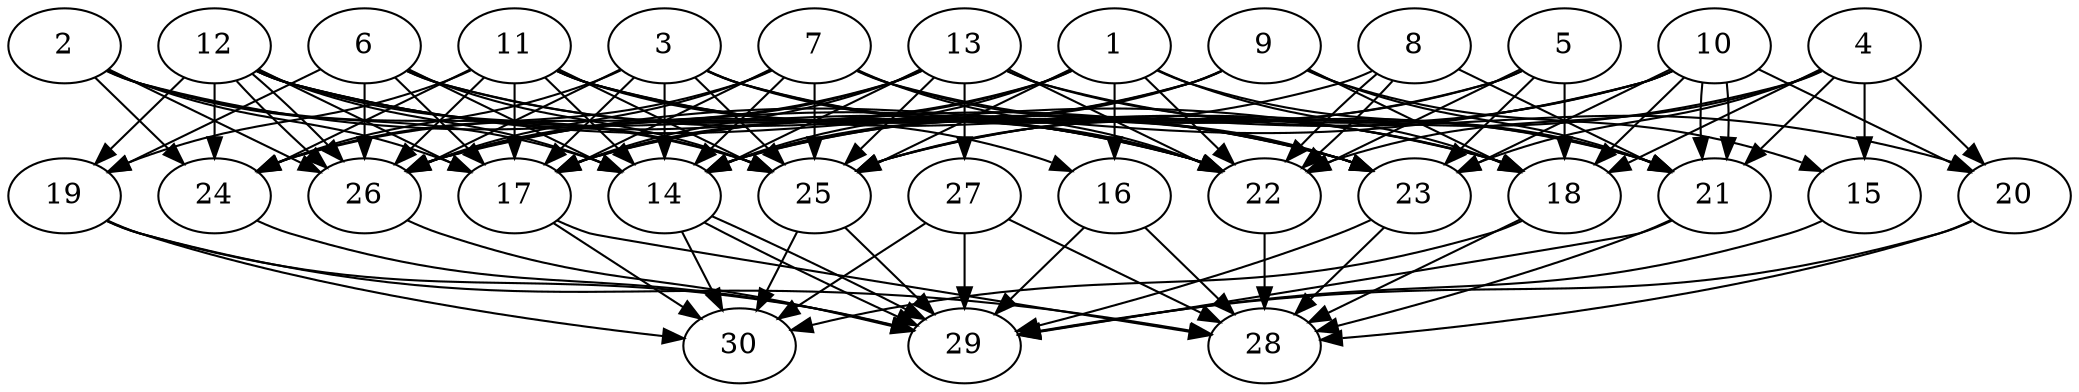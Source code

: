 // DAG automatically generated by daggen at Thu Oct  3 14:04:19 2019
// ./daggen --dot -n 30 --ccr 0.4 --fat 0.9 --regular 0.5 --density 0.9 --mindata 5242880 --maxdata 52428800 
digraph G {
  1 [size="128499200", alpha="0.19", expect_size="51399680"] 
  1 -> 14 [size ="51399680"]
  1 -> 16 [size ="51399680"]
  1 -> 17 [size ="51399680"]
  1 -> 18 [size ="51399680"]
  1 -> 21 [size ="51399680"]
  1 -> 22 [size ="51399680"]
  1 -> 25 [size ="51399680"]
  1 -> 26 [size ="51399680"]
  2 [size="55390720", alpha="0.17", expect_size="22156288"] 
  2 -> 14 [size ="22156288"]
  2 -> 17 [size ="22156288"]
  2 -> 22 [size ="22156288"]
  2 -> 24 [size ="22156288"]
  2 -> 25 [size ="22156288"]
  2 -> 26 [size ="22156288"]
  3 [size="119193600", alpha="0.15", expect_size="47677440"] 
  3 -> 14 [size ="47677440"]
  3 -> 17 [size ="47677440"]
  3 -> 18 [size ="47677440"]
  3 -> 22 [size ="47677440"]
  3 -> 23 [size ="47677440"]
  3 -> 24 [size ="47677440"]
  3 -> 25 [size ="47677440"]
  3 -> 26 [size ="47677440"]
  4 [size="63326720", alpha="0.17", expect_size="25330688"] 
  4 -> 15 [size ="25330688"]
  4 -> 18 [size ="25330688"]
  4 -> 20 [size ="25330688"]
  4 -> 21 [size ="25330688"]
  4 -> 22 [size ="25330688"]
  4 -> 23 [size ="25330688"]
  4 -> 25 [size ="25330688"]
  5 [size="68641280", alpha="0.13", expect_size="27456512"] 
  5 -> 14 [size ="27456512"]
  5 -> 18 [size ="27456512"]
  5 -> 22 [size ="27456512"]
  5 -> 23 [size ="27456512"]
  5 -> 25 [size ="27456512"]
  6 [size="28935680", alpha="0.04", expect_size="11574272"] 
  6 -> 14 [size ="11574272"]
  6 -> 17 [size ="11574272"]
  6 -> 19 [size ="11574272"]
  6 -> 22 [size ="11574272"]
  6 -> 23 [size ="11574272"]
  6 -> 25 [size ="11574272"]
  6 -> 26 [size ="11574272"]
  7 [size="30694400", alpha="0.17", expect_size="12277760"] 
  7 -> 14 [size ="12277760"]
  7 -> 17 [size ="12277760"]
  7 -> 21 [size ="12277760"]
  7 -> 22 [size ="12277760"]
  7 -> 23 [size ="12277760"]
  7 -> 24 [size ="12277760"]
  7 -> 25 [size ="12277760"]
  7 -> 26 [size ="12277760"]
  8 [size="53399040", alpha="0.00", expect_size="21359616"] 
  8 -> 17 [size ="21359616"]
  8 -> 21 [size ="21359616"]
  8 -> 22 [size ="21359616"]
  8 -> 22 [size ="21359616"]
  9 [size="126832640", alpha="0.09", expect_size="50733056"] 
  9 -> 14 [size ="50733056"]
  9 -> 15 [size ="50733056"]
  9 -> 17 [size ="50733056"]
  9 -> 18 [size ="50733056"]
  9 -> 21 [size ="50733056"]
  9 -> 26 [size ="50733056"]
  10 [size="56017920", alpha="0.13", expect_size="22407168"] 
  10 -> 14 [size ="22407168"]
  10 -> 18 [size ="22407168"]
  10 -> 20 [size ="22407168"]
  10 -> 21 [size ="22407168"]
  10 -> 21 [size ="22407168"]
  10 -> 23 [size ="22407168"]
  10 -> 25 [size ="22407168"]
  10 -> 26 [size ="22407168"]
  11 [size="19064320", alpha="0.01", expect_size="7625728"] 
  11 -> 14 [size ="7625728"]
  11 -> 16 [size ="7625728"]
  11 -> 17 [size ="7625728"]
  11 -> 18 [size ="7625728"]
  11 -> 19 [size ="7625728"]
  11 -> 22 [size ="7625728"]
  11 -> 23 [size ="7625728"]
  11 -> 24 [size ="7625728"]
  11 -> 25 [size ="7625728"]
  11 -> 26 [size ="7625728"]
  12 [size="15605760", alpha="0.17", expect_size="6242304"] 
  12 -> 14 [size ="6242304"]
  12 -> 17 [size ="6242304"]
  12 -> 18 [size ="6242304"]
  12 -> 19 [size ="6242304"]
  12 -> 22 [size ="6242304"]
  12 -> 23 [size ="6242304"]
  12 -> 24 [size ="6242304"]
  12 -> 25 [size ="6242304"]
  12 -> 26 [size ="6242304"]
  12 -> 26 [size ="6242304"]
  13 [size="114096640", alpha="0.10", expect_size="45638656"] 
  13 -> 14 [size ="45638656"]
  13 -> 17 [size ="45638656"]
  13 -> 20 [size ="45638656"]
  13 -> 21 [size ="45638656"]
  13 -> 22 [size ="45638656"]
  13 -> 24 [size ="45638656"]
  13 -> 25 [size ="45638656"]
  13 -> 26 [size ="45638656"]
  13 -> 27 [size ="45638656"]
  14 [size="87083520", alpha="0.19", expect_size="34833408"] 
  14 -> 29 [size ="34833408"]
  14 -> 29 [size ="34833408"]
  14 -> 30 [size ="34833408"]
  15 [size="70504960", alpha="0.09", expect_size="28201984"] 
  15 -> 29 [size ="28201984"]
  16 [size="29688320", alpha="0.17", expect_size="11875328"] 
  16 -> 28 [size ="11875328"]
  16 -> 29 [size ="11875328"]
  17 [size="51883520", alpha="0.04", expect_size="20753408"] 
  17 -> 28 [size ="20753408"]
  17 -> 30 [size ="20753408"]
  18 [size="33026560", alpha="0.08", expect_size="13210624"] 
  18 -> 28 [size ="13210624"]
  18 -> 30 [size ="13210624"]
  19 [size="33280000", alpha="0.07", expect_size="13312000"] 
  19 -> 28 [size ="13312000"]
  19 -> 29 [size ="13312000"]
  19 -> 30 [size ="13312000"]
  20 [size="84851200", alpha="0.09", expect_size="33940480"] 
  20 -> 28 [size ="33940480"]
  20 -> 29 [size ="33940480"]
  21 [size="43217920", alpha="0.11", expect_size="17287168"] 
  21 -> 28 [size ="17287168"]
  21 -> 29 [size ="17287168"]
  22 [size="47070720", alpha="0.00", expect_size="18828288"] 
  22 -> 28 [size ="18828288"]
  23 [size="31511040", alpha="0.08", expect_size="12604416"] 
  23 -> 28 [size ="12604416"]
  23 -> 29 [size ="12604416"]
  24 [size="90938880", alpha="0.03", expect_size="36375552"] 
  24 -> 29 [size ="36375552"]
  25 [size="84364800", alpha="0.08", expect_size="33745920"] 
  25 -> 29 [size ="33745920"]
  25 -> 30 [size ="33745920"]
  26 [size="17556480", alpha="0.16", expect_size="7022592"] 
  26 -> 29 [size ="7022592"]
  27 [size="115671040", alpha="0.07", expect_size="46268416"] 
  27 -> 28 [size ="46268416"]
  27 -> 29 [size ="46268416"]
  27 -> 30 [size ="46268416"]
  28 [size="23280640", alpha="0.05", expect_size="9312256"] 
  29 [size="67988480", alpha="0.01", expect_size="27195392"] 
  30 [size="107691520", alpha="0.06", expect_size="43076608"] 
}
